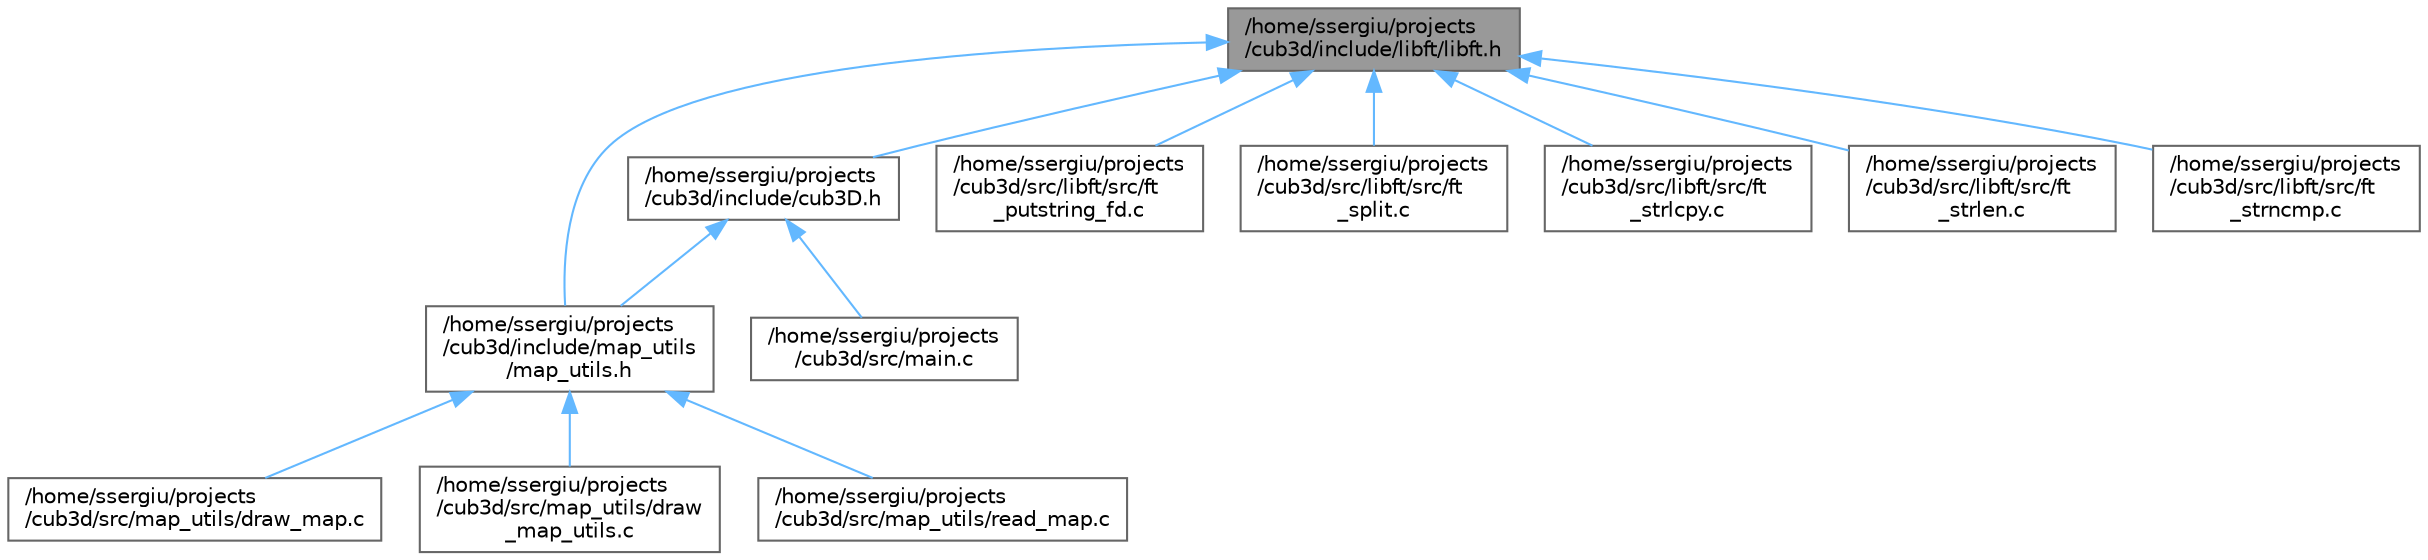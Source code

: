 digraph "/home/ssergiu/projects/cub3d/include/libft/libft.h"
{
 // INTERACTIVE_SVG=YES
 // LATEX_PDF_SIZE
  bgcolor="transparent";
  edge [fontname=Helvetica,fontsize=10,labelfontname=Helvetica,labelfontsize=10];
  node [fontname=Helvetica,fontsize=10,shape=box,height=0.2,width=0.4];
  Node1 [label="/home/ssergiu/projects\l/cub3d/include/libft/libft.h",height=0.2,width=0.4,color="gray40", fillcolor="grey60", style="filled", fontcolor="black",tooltip=" "];
  Node1 -> Node2 [dir="back",color="steelblue1",style="solid"];
  Node2 [label="/home/ssergiu/projects\l/cub3d/include/cub3D.h",height=0.2,width=0.4,color="grey40", fillcolor="white", style="filled",URL="$cub3D_8h.html",tooltip=" "];
  Node2 -> Node3 [dir="back",color="steelblue1",style="solid"];
  Node3 [label="/home/ssergiu/projects\l/cub3d/include/map_utils\l/map_utils.h",height=0.2,width=0.4,color="grey40", fillcolor="white", style="filled",URL="$map__utils_8h.html",tooltip=" "];
  Node3 -> Node4 [dir="back",color="steelblue1",style="solid"];
  Node4 [label="/home/ssergiu/projects\l/cub3d/src/map_utils/draw_map.c",height=0.2,width=0.4,color="grey40", fillcolor="white", style="filled",URL="$draw__map_8c.html",tooltip=" "];
  Node3 -> Node5 [dir="back",color="steelblue1",style="solid"];
  Node5 [label="/home/ssergiu/projects\l/cub3d/src/map_utils/draw\l_map_utils.c",height=0.2,width=0.4,color="grey40", fillcolor="white", style="filled",URL="$draw__map__utils_8c.html",tooltip=" "];
  Node3 -> Node6 [dir="back",color="steelblue1",style="solid"];
  Node6 [label="/home/ssergiu/projects\l/cub3d/src/map_utils/read_map.c",height=0.2,width=0.4,color="grey40", fillcolor="white", style="filled",URL="$read__map_8c.html",tooltip=" "];
  Node2 -> Node7 [dir="back",color="steelblue1",style="solid"];
  Node7 [label="/home/ssergiu/projects\l/cub3d/src/main.c",height=0.2,width=0.4,color="grey40", fillcolor="white", style="filled",URL="$main_8c.html",tooltip=" "];
  Node1 -> Node3 [dir="back",color="steelblue1",style="solid"];
  Node1 -> Node8 [dir="back",color="steelblue1",style="solid"];
  Node8 [label="/home/ssergiu/projects\l/cub3d/src/libft/src/ft\l_putstring_fd.c",height=0.2,width=0.4,color="grey40", fillcolor="white", style="filled",URL="$ft__putstring__fd_8c.html",tooltip=" "];
  Node1 -> Node9 [dir="back",color="steelblue1",style="solid"];
  Node9 [label="/home/ssergiu/projects\l/cub3d/src/libft/src/ft\l_split.c",height=0.2,width=0.4,color="grey40", fillcolor="white", style="filled",URL="$ft__split_8c.html",tooltip=" "];
  Node1 -> Node10 [dir="back",color="steelblue1",style="solid"];
  Node10 [label="/home/ssergiu/projects\l/cub3d/src/libft/src/ft\l_strlcpy.c",height=0.2,width=0.4,color="grey40", fillcolor="white", style="filled",URL="$ft__strlcpy_8c.html",tooltip=" "];
  Node1 -> Node11 [dir="back",color="steelblue1",style="solid"];
  Node11 [label="/home/ssergiu/projects\l/cub3d/src/libft/src/ft\l_strlen.c",height=0.2,width=0.4,color="grey40", fillcolor="white", style="filled",URL="$ft__strlen_8c.html",tooltip=" "];
  Node1 -> Node12 [dir="back",color="steelblue1",style="solid"];
  Node12 [label="/home/ssergiu/projects\l/cub3d/src/libft/src/ft\l_strncmp.c",height=0.2,width=0.4,color="grey40", fillcolor="white", style="filled",URL="$ft__strncmp_8c.html",tooltip=" "];
}
